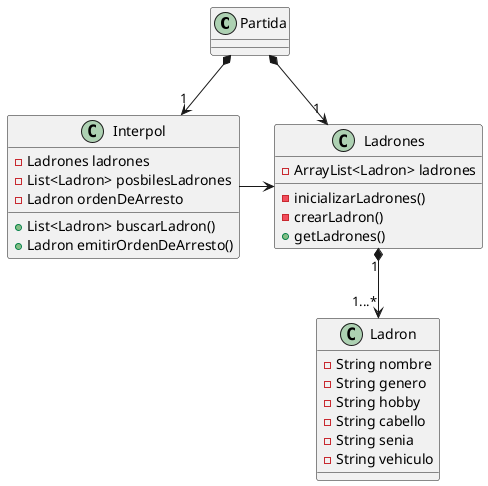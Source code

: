 @startuml
'https://plantuml.com/class-diagram

class Partida{}

class Interpol{
- Ladrones ladrones
- List<Ladron> posbilesLadrones
- Ladron ordenDeArresto

+ List<Ladron> buscarLadron()
+ Ladron emitirOrdenDeArresto()
}

class Ladrones{
- ArrayList<Ladron> ladrones
- inicializarLadrones()
- crearLadron()
+ getLadrones()
}

class Ladron{
- String nombre
- String genero
- String hobby
- String cabello
- String senia
- String vehiculo
}

Ladrones "1"*-down->"1...*" Ladron
Interpol -right-> Ladrones

Partida *-down->"1" Interpol
Partida *-down->"1" Ladrones

@enduml
